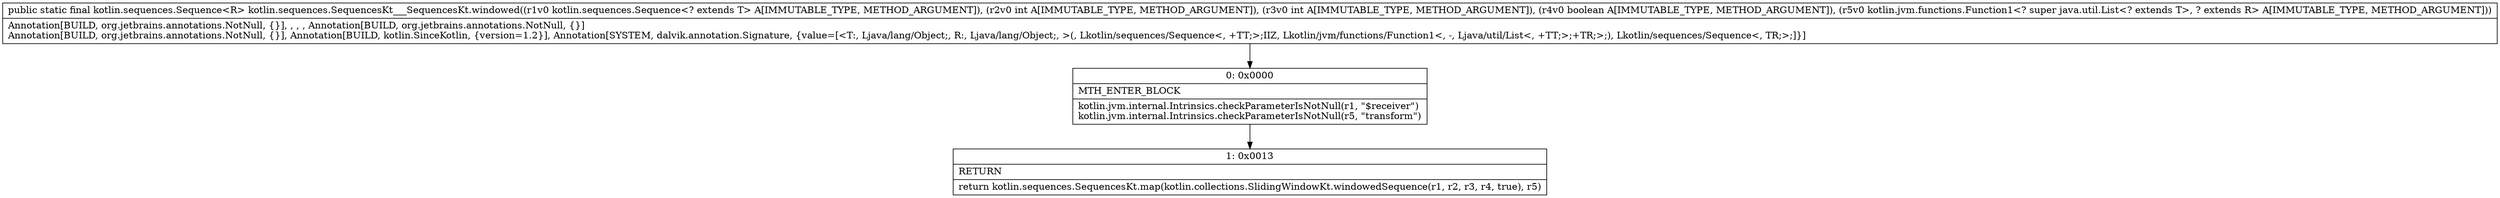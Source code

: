 digraph "CFG forkotlin.sequences.SequencesKt___SequencesKt.windowed(Lkotlin\/sequences\/Sequence;IIZLkotlin\/jvm\/functions\/Function1;)Lkotlin\/sequences\/Sequence;" {
Node_0 [shape=record,label="{0\:\ 0x0000|MTH_ENTER_BLOCK\l|kotlin.jvm.internal.Intrinsics.checkParameterIsNotNull(r1, \"$receiver\")\lkotlin.jvm.internal.Intrinsics.checkParameterIsNotNull(r5, \"transform\")\l}"];
Node_1 [shape=record,label="{1\:\ 0x0013|RETURN\l|return kotlin.sequences.SequencesKt.map(kotlin.collections.SlidingWindowKt.windowedSequence(r1, r2, r3, r4, true), r5)\l}"];
MethodNode[shape=record,label="{public static final kotlin.sequences.Sequence\<R\> kotlin.sequences.SequencesKt___SequencesKt.windowed((r1v0 kotlin.sequences.Sequence\<? extends T\> A[IMMUTABLE_TYPE, METHOD_ARGUMENT]), (r2v0 int A[IMMUTABLE_TYPE, METHOD_ARGUMENT]), (r3v0 int A[IMMUTABLE_TYPE, METHOD_ARGUMENT]), (r4v0 boolean A[IMMUTABLE_TYPE, METHOD_ARGUMENT]), (r5v0 kotlin.jvm.functions.Function1\<? super java.util.List\<? extends T\>, ? extends R\> A[IMMUTABLE_TYPE, METHOD_ARGUMENT]))  | Annotation[BUILD, org.jetbrains.annotations.NotNull, \{\}], , , , Annotation[BUILD, org.jetbrains.annotations.NotNull, \{\}]\lAnnotation[BUILD, org.jetbrains.annotations.NotNull, \{\}], Annotation[BUILD, kotlin.SinceKotlin, \{version=1.2\}], Annotation[SYSTEM, dalvik.annotation.Signature, \{value=[\<T:, Ljava\/lang\/Object;, R:, Ljava\/lang\/Object;, \>(, Lkotlin\/sequences\/Sequence\<, +TT;\>;IIZ, Lkotlin\/jvm\/functions\/Function1\<, \-, Ljava\/util\/List\<, +TT;\>;+TR;\>;), Lkotlin\/sequences\/Sequence\<, TR;\>;]\}]\l}"];
MethodNode -> Node_0;
Node_0 -> Node_1;
}

